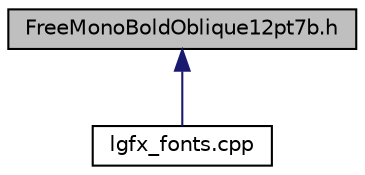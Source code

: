 digraph "FreeMonoBoldOblique12pt7b.h"
{
 // LATEX_PDF_SIZE
  edge [fontname="Helvetica",fontsize="10",labelfontname="Helvetica",labelfontsize="10"];
  node [fontname="Helvetica",fontsize="10",shape=record];
  Node1 [label="FreeMonoBoldOblique12pt7b.h",height=0.2,width=0.4,color="black", fillcolor="grey75", style="filled", fontcolor="black",tooltip=" "];
  Node1 -> Node2 [dir="back",color="midnightblue",fontsize="10",style="solid",fontname="Helvetica"];
  Node2 [label="lgfx_fonts.cpp",height=0.2,width=0.4,color="black", fillcolor="white", style="filled",URL="$d8/d12/lgfx__fonts_8cpp.html",tooltip=" "];
}
